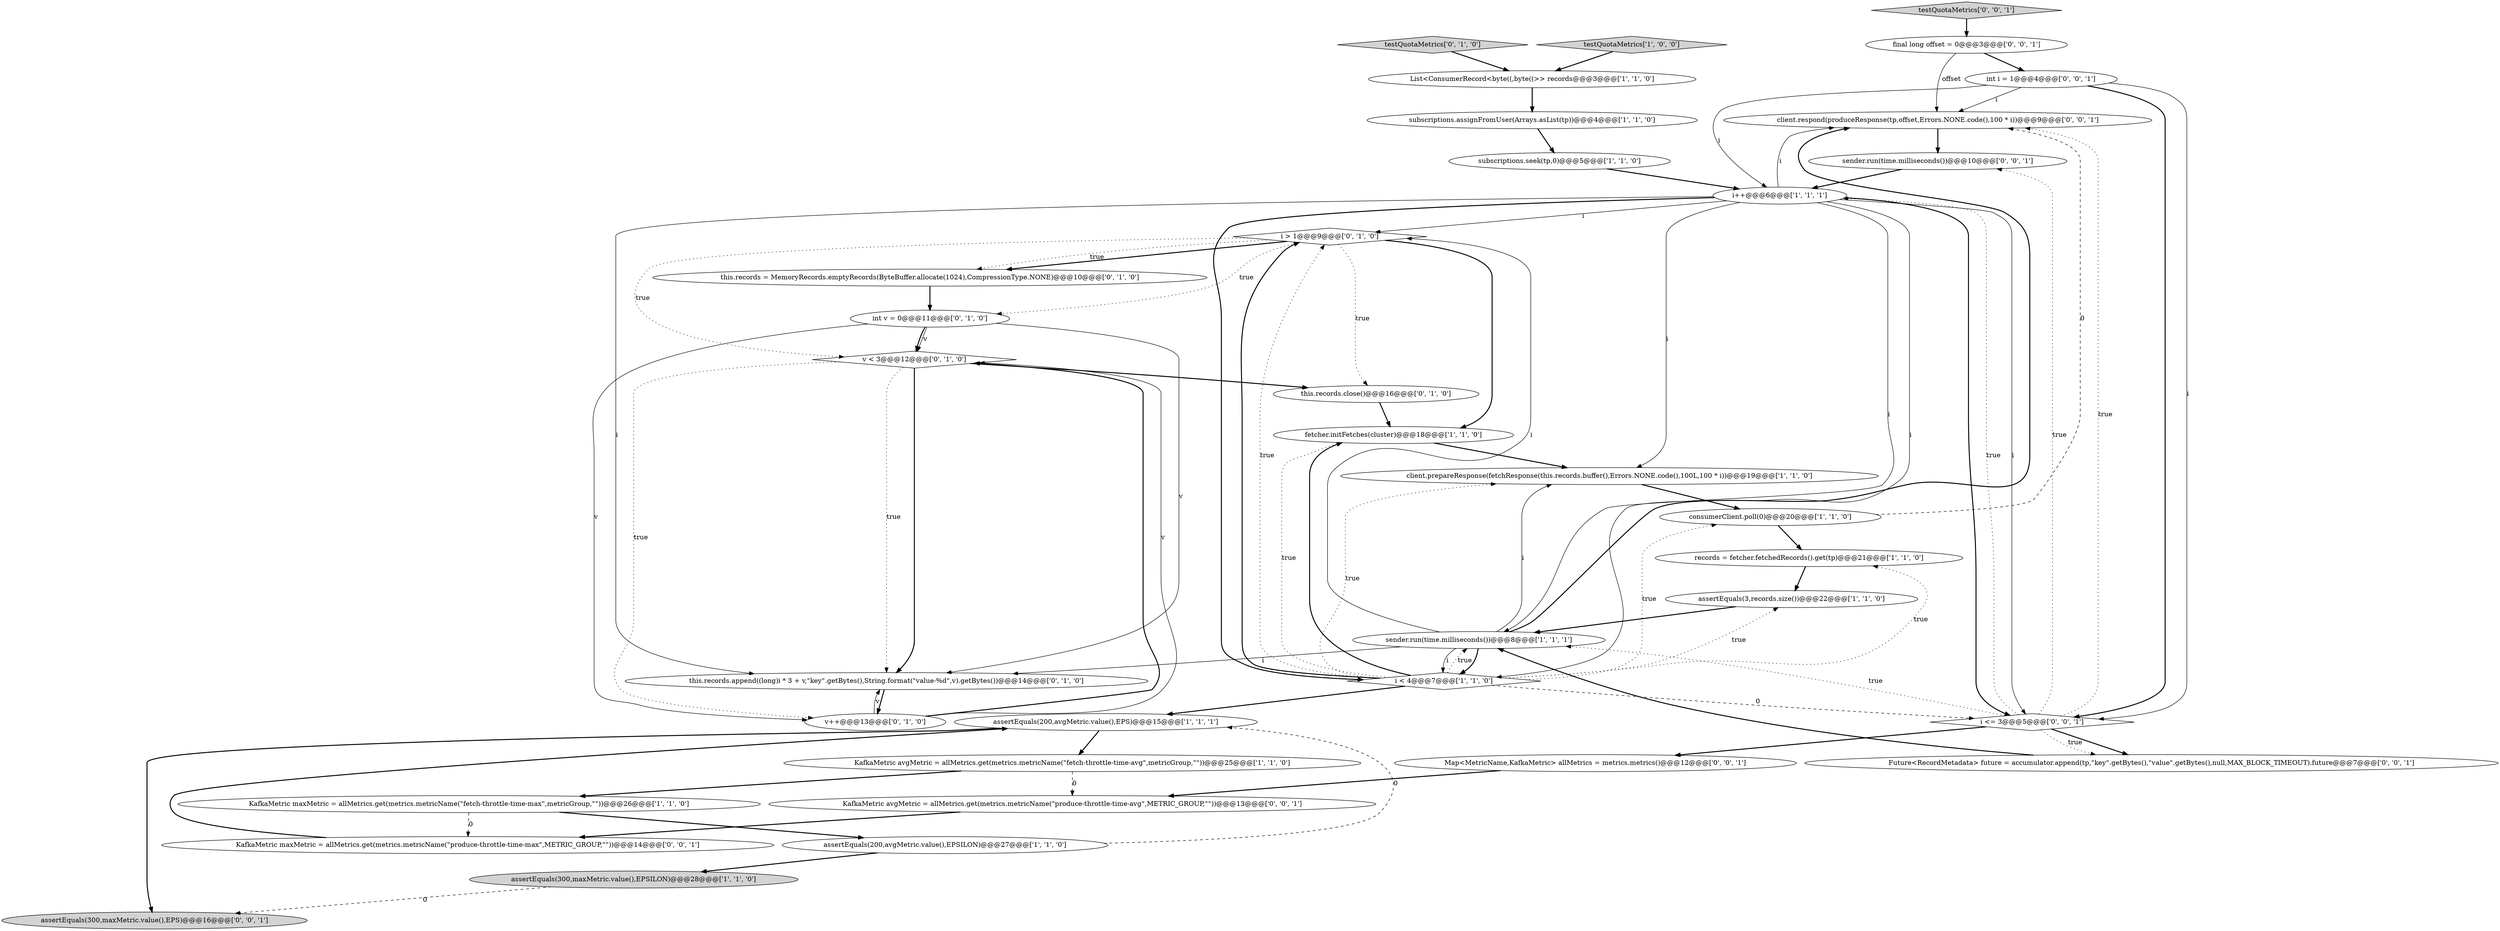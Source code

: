 digraph {
32 [style = filled, label = "client.respond(produceResponse(tp,offset,Errors.NONE.code(),100 * i))@@@9@@@['0', '0', '1']", fillcolor = white, shape = ellipse image = "AAA0AAABBB3BBB"];
4 [style = filled, label = "client.prepareResponse(fetchResponse(this.records.buffer(),Errors.NONE.code(),100L,100 * i))@@@19@@@['1', '1', '0']", fillcolor = white, shape = ellipse image = "AAA0AAABBB1BBB"];
23 [style = filled, label = "this.records = MemoryRecords.emptyRecords(ByteBuffer.allocate(1024),CompressionType.NONE)@@@10@@@['0', '1', '0']", fillcolor = white, shape = ellipse image = "AAA1AAABBB2BBB"];
10 [style = filled, label = "i++@@@6@@@['1', '1', '1']", fillcolor = white, shape = ellipse image = "AAA0AAABBB1BBB"];
17 [style = filled, label = "v < 3@@@12@@@['0', '1', '0']", fillcolor = white, shape = diamond image = "AAA1AAABBB2BBB"];
22 [style = filled, label = "this.records.close()@@@16@@@['0', '1', '0']", fillcolor = white, shape = ellipse image = "AAA1AAABBB2BBB"];
1 [style = filled, label = "List<ConsumerRecord<byte((,byte((>> records@@@3@@@['1', '1', '0']", fillcolor = white, shape = ellipse image = "AAA0AAABBB1BBB"];
8 [style = filled, label = "assertEquals(3,records.size())@@@22@@@['1', '1', '0']", fillcolor = white, shape = ellipse image = "AAA0AAABBB1BBB"];
11 [style = filled, label = "consumerClient.poll(0)@@@20@@@['1', '1', '0']", fillcolor = white, shape = ellipse image = "AAA0AAABBB1BBB"];
12 [style = filled, label = "subscriptions.assignFromUser(Arrays.asList(tp))@@@4@@@['1', '1', '0']", fillcolor = white, shape = ellipse image = "AAA0AAABBB1BBB"];
7 [style = filled, label = "i < 4@@@7@@@['1', '1', '0']", fillcolor = white, shape = diamond image = "AAA0AAABBB1BBB"];
31 [style = filled, label = "final long offset = 0@@@3@@@['0', '0', '1']", fillcolor = white, shape = ellipse image = "AAA0AAABBB3BBB"];
0 [style = filled, label = "fetcher.initFetches(cluster)@@@18@@@['1', '1', '0']", fillcolor = white, shape = ellipse image = "AAA0AAABBB1BBB"];
13 [style = filled, label = "assertEquals(200,avgMetric.value(),EPSILON)@@@27@@@['1', '1', '0']", fillcolor = white, shape = ellipse image = "AAA0AAABBB1BBB"];
27 [style = filled, label = "assertEquals(300,maxMetric.value(),EPS)@@@16@@@['0', '0', '1']", fillcolor = lightgray, shape = ellipse image = "AAA0AAABBB3BBB"];
34 [style = filled, label = "sender.run(time.milliseconds())@@@10@@@['0', '0', '1']", fillcolor = white, shape = ellipse image = "AAA0AAABBB3BBB"];
35 [style = filled, label = "i <= 3@@@5@@@['0', '0', '1']", fillcolor = white, shape = diamond image = "AAA0AAABBB3BBB"];
6 [style = filled, label = "subscriptions.seek(tp,0)@@@5@@@['1', '1', '0']", fillcolor = white, shape = ellipse image = "AAA0AAABBB1BBB"];
14 [style = filled, label = "assertEquals(200,avgMetric.value(),EPS)@@@15@@@['1', '1', '1']", fillcolor = white, shape = ellipse image = "AAA0AAABBB1BBB"];
26 [style = filled, label = "KafkaMetric maxMetric = allMetrics.get(metrics.metricName(\"produce-throttle-time-max\",METRIC_GROUP,\"\"))@@@14@@@['0', '0', '1']", fillcolor = white, shape = ellipse image = "AAA0AAABBB3BBB"];
29 [style = filled, label = "Map<MetricName,KafkaMetric> allMetrics = metrics.metrics()@@@12@@@['0', '0', '1']", fillcolor = white, shape = ellipse image = "AAA0AAABBB3BBB"];
21 [style = filled, label = "v++@@@13@@@['0', '1', '0']", fillcolor = white, shape = ellipse image = "AAA1AAABBB2BBB"];
18 [style = filled, label = "this.records.append((long)i * 3 + v,\"key\".getBytes(),String.format(\"value-%d\",v).getBytes())@@@14@@@['0', '1', '0']", fillcolor = white, shape = ellipse image = "AAA1AAABBB2BBB"];
28 [style = filled, label = "int i = 1@@@4@@@['0', '0', '1']", fillcolor = white, shape = ellipse image = "AAA0AAABBB3BBB"];
33 [style = filled, label = "Future<RecordMetadata> future = accumulator.append(tp,\"key\".getBytes(),\"value\".getBytes(),null,MAX_BLOCK_TIMEOUT).future@@@7@@@['0', '0', '1']", fillcolor = white, shape = ellipse image = "AAA0AAABBB3BBB"];
15 [style = filled, label = "assertEquals(300,maxMetric.value(),EPSILON)@@@28@@@['1', '1', '0']", fillcolor = lightgray, shape = ellipse image = "AAA0AAABBB1BBB"];
30 [style = filled, label = "testQuotaMetrics['0', '0', '1']", fillcolor = lightgray, shape = diamond image = "AAA0AAABBB3BBB"];
3 [style = filled, label = "KafkaMetric maxMetric = allMetrics.get(metrics.metricName(\"fetch-throttle-time-max\",metricGroup,\"\"))@@@26@@@['1', '1', '0']", fillcolor = white, shape = ellipse image = "AAA0AAABBB1BBB"];
19 [style = filled, label = "testQuotaMetrics['0', '1', '0']", fillcolor = lightgray, shape = diamond image = "AAA0AAABBB2BBB"];
5 [style = filled, label = "sender.run(time.milliseconds())@@@8@@@['1', '1', '1']", fillcolor = white, shape = ellipse image = "AAA0AAABBB1BBB"];
9 [style = filled, label = "testQuotaMetrics['1', '0', '0']", fillcolor = lightgray, shape = diamond image = "AAA0AAABBB1BBB"];
24 [style = filled, label = "int v = 0@@@11@@@['0', '1', '0']", fillcolor = white, shape = ellipse image = "AAA1AAABBB2BBB"];
20 [style = filled, label = "i > 1@@@9@@@['0', '1', '0']", fillcolor = white, shape = diamond image = "AAA1AAABBB2BBB"];
25 [style = filled, label = "KafkaMetric avgMetric = allMetrics.get(metrics.metricName(\"produce-throttle-time-avg\",METRIC_GROUP,\"\"))@@@13@@@['0', '0', '1']", fillcolor = white, shape = ellipse image = "AAA0AAABBB3BBB"];
2 [style = filled, label = "KafkaMetric avgMetric = allMetrics.get(metrics.metricName(\"fetch-throttle-time-avg\",metricGroup,\"\"))@@@25@@@['1', '1', '0']", fillcolor = white, shape = ellipse image = "AAA0AAABBB1BBB"];
16 [style = filled, label = "records = fetcher.fetchedRecords().get(tp)@@@21@@@['1', '1', '0']", fillcolor = white, shape = ellipse image = "AAA0AAABBB1BBB"];
24->21 [style = solid, label="v"];
28->32 [style = solid, label="i"];
20->23 [style = bold, label=""];
35->33 [style = bold, label=""];
0->4 [style = bold, label=""];
5->7 [style = solid, label="i"];
10->32 [style = solid, label="i"];
25->26 [style = bold, label=""];
35->32 [style = dotted, label="true"];
11->16 [style = bold, label=""];
5->32 [style = bold, label=""];
7->35 [style = dashed, label="0"];
3->13 [style = bold, label=""];
5->18 [style = solid, label="i"];
34->10 [style = bold, label=""];
7->0 [style = bold, label=""];
10->5 [style = solid, label="i"];
18->21 [style = bold, label=""];
7->0 [style = dotted, label="true"];
17->22 [style = bold, label=""];
10->7 [style = solid, label="i"];
20->0 [style = bold, label=""];
17->18 [style = dotted, label="true"];
8->5 [style = bold, label=""];
2->25 [style = dashed, label="0"];
24->18 [style = solid, label="v"];
13->14 [style = dashed, label="0"];
1->12 [style = bold, label=""];
7->8 [style = dotted, label="true"];
16->8 [style = bold, label=""];
20->24 [style = dotted, label="true"];
7->20 [style = bold, label=""];
2->3 [style = bold, label=""];
7->14 [style = bold, label=""];
30->31 [style = bold, label=""];
10->20 [style = solid, label="i"];
7->5 [style = dotted, label="true"];
10->7 [style = bold, label=""];
31->32 [style = solid, label="offset"];
35->5 [style = dotted, label="true"];
10->35 [style = solid, label="i"];
35->34 [style = dotted, label="true"];
32->34 [style = bold, label=""];
17->21 [style = dotted, label="true"];
31->28 [style = bold, label=""];
5->7 [style = bold, label=""];
33->5 [style = bold, label=""];
21->18 [style = solid, label="v"];
13->15 [style = bold, label=""];
7->4 [style = dotted, label="true"];
22->0 [style = bold, label=""];
24->17 [style = bold, label=""];
5->4 [style = solid, label="i"];
20->17 [style = dotted, label="true"];
3->26 [style = dashed, label="0"];
28->35 [style = solid, label="i"];
26->14 [style = bold, label=""];
29->25 [style = bold, label=""];
7->11 [style = dotted, label="true"];
20->23 [style = dotted, label="true"];
35->10 [style = dotted, label="true"];
14->2 [style = bold, label=""];
15->27 [style = dashed, label="0"];
7->16 [style = dotted, label="true"];
12->6 [style = bold, label=""];
14->27 [style = bold, label=""];
11->32 [style = dashed, label="0"];
10->18 [style = solid, label="i"];
5->20 [style = solid, label="i"];
28->35 [style = bold, label=""];
19->1 [style = bold, label=""];
23->24 [style = bold, label=""];
10->35 [style = bold, label=""];
35->33 [style = dotted, label="true"];
4->11 [style = bold, label=""];
10->4 [style = solid, label="i"];
21->17 [style = bold, label=""];
24->17 [style = solid, label="v"];
6->10 [style = bold, label=""];
21->17 [style = solid, label="v"];
20->22 [style = dotted, label="true"];
35->29 [style = bold, label=""];
28->10 [style = solid, label="i"];
9->1 [style = bold, label=""];
7->20 [style = dotted, label="true"];
17->18 [style = bold, label=""];
}
